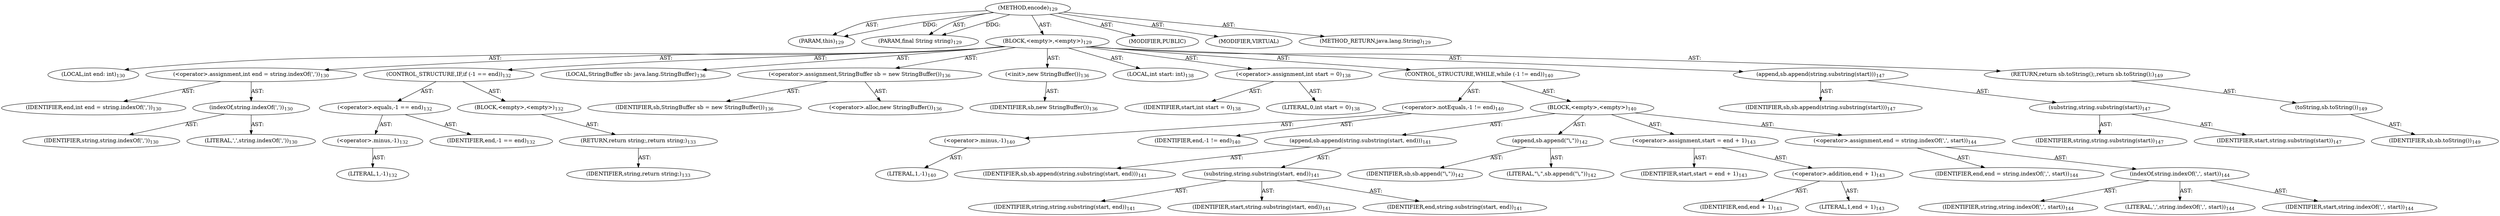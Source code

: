 digraph "encode" {  
"111669149704" [label = <(METHOD,encode)<SUB>129</SUB>> ]
"115964117014" [label = <(PARAM,this)<SUB>129</SUB>> ]
"115964117015" [label = <(PARAM,final String string)<SUB>129</SUB>> ]
"25769803786" [label = <(BLOCK,&lt;empty&gt;,&lt;empty&gt;)<SUB>129</SUB>> ]
"94489280518" [label = <(LOCAL,int end: int)<SUB>130</SUB>> ]
"30064771110" [label = <(&lt;operator&gt;.assignment,int end = string.indexOf(','))<SUB>130</SUB>> ]
"68719476785" [label = <(IDENTIFIER,end,int end = string.indexOf(','))<SUB>130</SUB>> ]
"30064771111" [label = <(indexOf,string.indexOf(','))<SUB>130</SUB>> ]
"68719476786" [label = <(IDENTIFIER,string,string.indexOf(','))<SUB>130</SUB>> ]
"90194313221" [label = <(LITERAL,',',string.indexOf(','))<SUB>130</SUB>> ]
"47244640258" [label = <(CONTROL_STRUCTURE,IF,if (-1 == end))<SUB>132</SUB>> ]
"30064771112" [label = <(&lt;operator&gt;.equals,-1 == end)<SUB>132</SUB>> ]
"30064771113" [label = <(&lt;operator&gt;.minus,-1)<SUB>132</SUB>> ]
"90194313222" [label = <(LITERAL,1,-1)<SUB>132</SUB>> ]
"68719476787" [label = <(IDENTIFIER,end,-1 == end)<SUB>132</SUB>> ]
"25769803787" [label = <(BLOCK,&lt;empty&gt;,&lt;empty&gt;)<SUB>132</SUB>> ]
"146028888069" [label = <(RETURN,return string;,return string;)<SUB>133</SUB>> ]
"68719476788" [label = <(IDENTIFIER,string,return string;)<SUB>133</SUB>> ]
"94489280519" [label = <(LOCAL,StringBuffer sb: java.lang.StringBuffer)<SUB>136</SUB>> ]
"30064771114" [label = <(&lt;operator&gt;.assignment,StringBuffer sb = new StringBuffer())<SUB>136</SUB>> ]
"68719476789" [label = <(IDENTIFIER,sb,StringBuffer sb = new StringBuffer())<SUB>136</SUB>> ]
"30064771115" [label = <(&lt;operator&gt;.alloc,new StringBuffer())<SUB>136</SUB>> ]
"30064771116" [label = <(&lt;init&gt;,new StringBuffer())<SUB>136</SUB>> ]
"68719476790" [label = <(IDENTIFIER,sb,new StringBuffer())<SUB>136</SUB>> ]
"94489280520" [label = <(LOCAL,int start: int)<SUB>138</SUB>> ]
"30064771117" [label = <(&lt;operator&gt;.assignment,int start = 0)<SUB>138</SUB>> ]
"68719476791" [label = <(IDENTIFIER,start,int start = 0)<SUB>138</SUB>> ]
"90194313223" [label = <(LITERAL,0,int start = 0)<SUB>138</SUB>> ]
"47244640259" [label = <(CONTROL_STRUCTURE,WHILE,while (-1 != end))<SUB>140</SUB>> ]
"30064771118" [label = <(&lt;operator&gt;.notEquals,-1 != end)<SUB>140</SUB>> ]
"30064771119" [label = <(&lt;operator&gt;.minus,-1)<SUB>140</SUB>> ]
"90194313224" [label = <(LITERAL,1,-1)<SUB>140</SUB>> ]
"68719476792" [label = <(IDENTIFIER,end,-1 != end)<SUB>140</SUB>> ]
"25769803788" [label = <(BLOCK,&lt;empty&gt;,&lt;empty&gt;)<SUB>140</SUB>> ]
"30064771120" [label = <(append,sb.append(string.substring(start, end)))<SUB>141</SUB>> ]
"68719476793" [label = <(IDENTIFIER,sb,sb.append(string.substring(start, end)))<SUB>141</SUB>> ]
"30064771121" [label = <(substring,string.substring(start, end))<SUB>141</SUB>> ]
"68719476794" [label = <(IDENTIFIER,string,string.substring(start, end))<SUB>141</SUB>> ]
"68719476795" [label = <(IDENTIFIER,start,string.substring(start, end))<SUB>141</SUB>> ]
"68719476796" [label = <(IDENTIFIER,end,string.substring(start, end))<SUB>141</SUB>> ]
"30064771122" [label = <(append,sb.append(&quot;\\,&quot;))<SUB>142</SUB>> ]
"68719476797" [label = <(IDENTIFIER,sb,sb.append(&quot;\\,&quot;))<SUB>142</SUB>> ]
"90194313225" [label = <(LITERAL,&quot;\\,&quot;,sb.append(&quot;\\,&quot;))<SUB>142</SUB>> ]
"30064771123" [label = <(&lt;operator&gt;.assignment,start = end + 1)<SUB>143</SUB>> ]
"68719476798" [label = <(IDENTIFIER,start,start = end + 1)<SUB>143</SUB>> ]
"30064771124" [label = <(&lt;operator&gt;.addition,end + 1)<SUB>143</SUB>> ]
"68719476799" [label = <(IDENTIFIER,end,end + 1)<SUB>143</SUB>> ]
"90194313226" [label = <(LITERAL,1,end + 1)<SUB>143</SUB>> ]
"30064771125" [label = <(&lt;operator&gt;.assignment,end = string.indexOf(',', start))<SUB>144</SUB>> ]
"68719476800" [label = <(IDENTIFIER,end,end = string.indexOf(',', start))<SUB>144</SUB>> ]
"30064771126" [label = <(indexOf,string.indexOf(',', start))<SUB>144</SUB>> ]
"68719476801" [label = <(IDENTIFIER,string,string.indexOf(',', start))<SUB>144</SUB>> ]
"90194313227" [label = <(LITERAL,',',string.indexOf(',', start))<SUB>144</SUB>> ]
"68719476802" [label = <(IDENTIFIER,start,string.indexOf(',', start))<SUB>144</SUB>> ]
"30064771127" [label = <(append,sb.append(string.substring(start)))<SUB>147</SUB>> ]
"68719476803" [label = <(IDENTIFIER,sb,sb.append(string.substring(start)))<SUB>147</SUB>> ]
"30064771128" [label = <(substring,string.substring(start))<SUB>147</SUB>> ]
"68719476804" [label = <(IDENTIFIER,string,string.substring(start))<SUB>147</SUB>> ]
"68719476805" [label = <(IDENTIFIER,start,string.substring(start))<SUB>147</SUB>> ]
"146028888070" [label = <(RETURN,return sb.toString();,return sb.toString();)<SUB>149</SUB>> ]
"30064771129" [label = <(toString,sb.toString())<SUB>149</SUB>> ]
"68719476806" [label = <(IDENTIFIER,sb,sb.toString())<SUB>149</SUB>> ]
"133143986196" [label = <(MODIFIER,PUBLIC)> ]
"133143986197" [label = <(MODIFIER,VIRTUAL)> ]
"128849018888" [label = <(METHOD_RETURN,java.lang.String)<SUB>129</SUB>> ]
  "111669149704" -> "115964117014"  [ label = "AST: "] 
  "111669149704" -> "115964117015"  [ label = "AST: "] 
  "111669149704" -> "25769803786"  [ label = "AST: "] 
  "111669149704" -> "133143986196"  [ label = "AST: "] 
  "111669149704" -> "133143986197"  [ label = "AST: "] 
  "111669149704" -> "128849018888"  [ label = "AST: "] 
  "25769803786" -> "94489280518"  [ label = "AST: "] 
  "25769803786" -> "30064771110"  [ label = "AST: "] 
  "25769803786" -> "47244640258"  [ label = "AST: "] 
  "25769803786" -> "94489280519"  [ label = "AST: "] 
  "25769803786" -> "30064771114"  [ label = "AST: "] 
  "25769803786" -> "30064771116"  [ label = "AST: "] 
  "25769803786" -> "94489280520"  [ label = "AST: "] 
  "25769803786" -> "30064771117"  [ label = "AST: "] 
  "25769803786" -> "47244640259"  [ label = "AST: "] 
  "25769803786" -> "30064771127"  [ label = "AST: "] 
  "25769803786" -> "146028888070"  [ label = "AST: "] 
  "30064771110" -> "68719476785"  [ label = "AST: "] 
  "30064771110" -> "30064771111"  [ label = "AST: "] 
  "30064771111" -> "68719476786"  [ label = "AST: "] 
  "30064771111" -> "90194313221"  [ label = "AST: "] 
  "47244640258" -> "30064771112"  [ label = "AST: "] 
  "47244640258" -> "25769803787"  [ label = "AST: "] 
  "30064771112" -> "30064771113"  [ label = "AST: "] 
  "30064771112" -> "68719476787"  [ label = "AST: "] 
  "30064771113" -> "90194313222"  [ label = "AST: "] 
  "25769803787" -> "146028888069"  [ label = "AST: "] 
  "146028888069" -> "68719476788"  [ label = "AST: "] 
  "30064771114" -> "68719476789"  [ label = "AST: "] 
  "30064771114" -> "30064771115"  [ label = "AST: "] 
  "30064771116" -> "68719476790"  [ label = "AST: "] 
  "30064771117" -> "68719476791"  [ label = "AST: "] 
  "30064771117" -> "90194313223"  [ label = "AST: "] 
  "47244640259" -> "30064771118"  [ label = "AST: "] 
  "47244640259" -> "25769803788"  [ label = "AST: "] 
  "30064771118" -> "30064771119"  [ label = "AST: "] 
  "30064771118" -> "68719476792"  [ label = "AST: "] 
  "30064771119" -> "90194313224"  [ label = "AST: "] 
  "25769803788" -> "30064771120"  [ label = "AST: "] 
  "25769803788" -> "30064771122"  [ label = "AST: "] 
  "25769803788" -> "30064771123"  [ label = "AST: "] 
  "25769803788" -> "30064771125"  [ label = "AST: "] 
  "30064771120" -> "68719476793"  [ label = "AST: "] 
  "30064771120" -> "30064771121"  [ label = "AST: "] 
  "30064771121" -> "68719476794"  [ label = "AST: "] 
  "30064771121" -> "68719476795"  [ label = "AST: "] 
  "30064771121" -> "68719476796"  [ label = "AST: "] 
  "30064771122" -> "68719476797"  [ label = "AST: "] 
  "30064771122" -> "90194313225"  [ label = "AST: "] 
  "30064771123" -> "68719476798"  [ label = "AST: "] 
  "30064771123" -> "30064771124"  [ label = "AST: "] 
  "30064771124" -> "68719476799"  [ label = "AST: "] 
  "30064771124" -> "90194313226"  [ label = "AST: "] 
  "30064771125" -> "68719476800"  [ label = "AST: "] 
  "30064771125" -> "30064771126"  [ label = "AST: "] 
  "30064771126" -> "68719476801"  [ label = "AST: "] 
  "30064771126" -> "90194313227"  [ label = "AST: "] 
  "30064771126" -> "68719476802"  [ label = "AST: "] 
  "30064771127" -> "68719476803"  [ label = "AST: "] 
  "30064771127" -> "30064771128"  [ label = "AST: "] 
  "30064771128" -> "68719476804"  [ label = "AST: "] 
  "30064771128" -> "68719476805"  [ label = "AST: "] 
  "146028888070" -> "30064771129"  [ label = "AST: "] 
  "30064771129" -> "68719476806"  [ label = "AST: "] 
  "111669149704" -> "115964117014"  [ label = "DDG: "] 
  "111669149704" -> "115964117015"  [ label = "DDG: "] 
}
